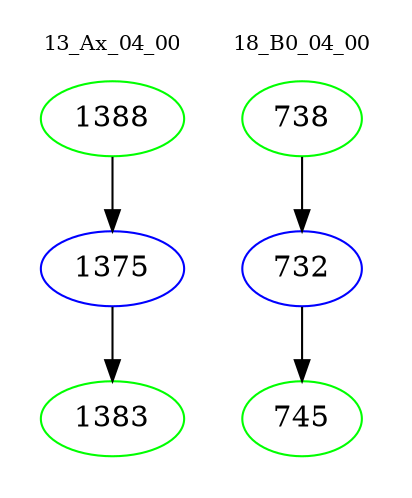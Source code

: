 digraph{
subgraph cluster_0 {
color = white
label = "13_Ax_04_00";
fontsize=10;
T0_1388 [label="1388", color="green"]
T0_1388 -> T0_1375 [color="black"]
T0_1375 [label="1375", color="blue"]
T0_1375 -> T0_1383 [color="black"]
T0_1383 [label="1383", color="green"]
}
subgraph cluster_1 {
color = white
label = "18_B0_04_00";
fontsize=10;
T1_738 [label="738", color="green"]
T1_738 -> T1_732 [color="black"]
T1_732 [label="732", color="blue"]
T1_732 -> T1_745 [color="black"]
T1_745 [label="745", color="green"]
}
}
